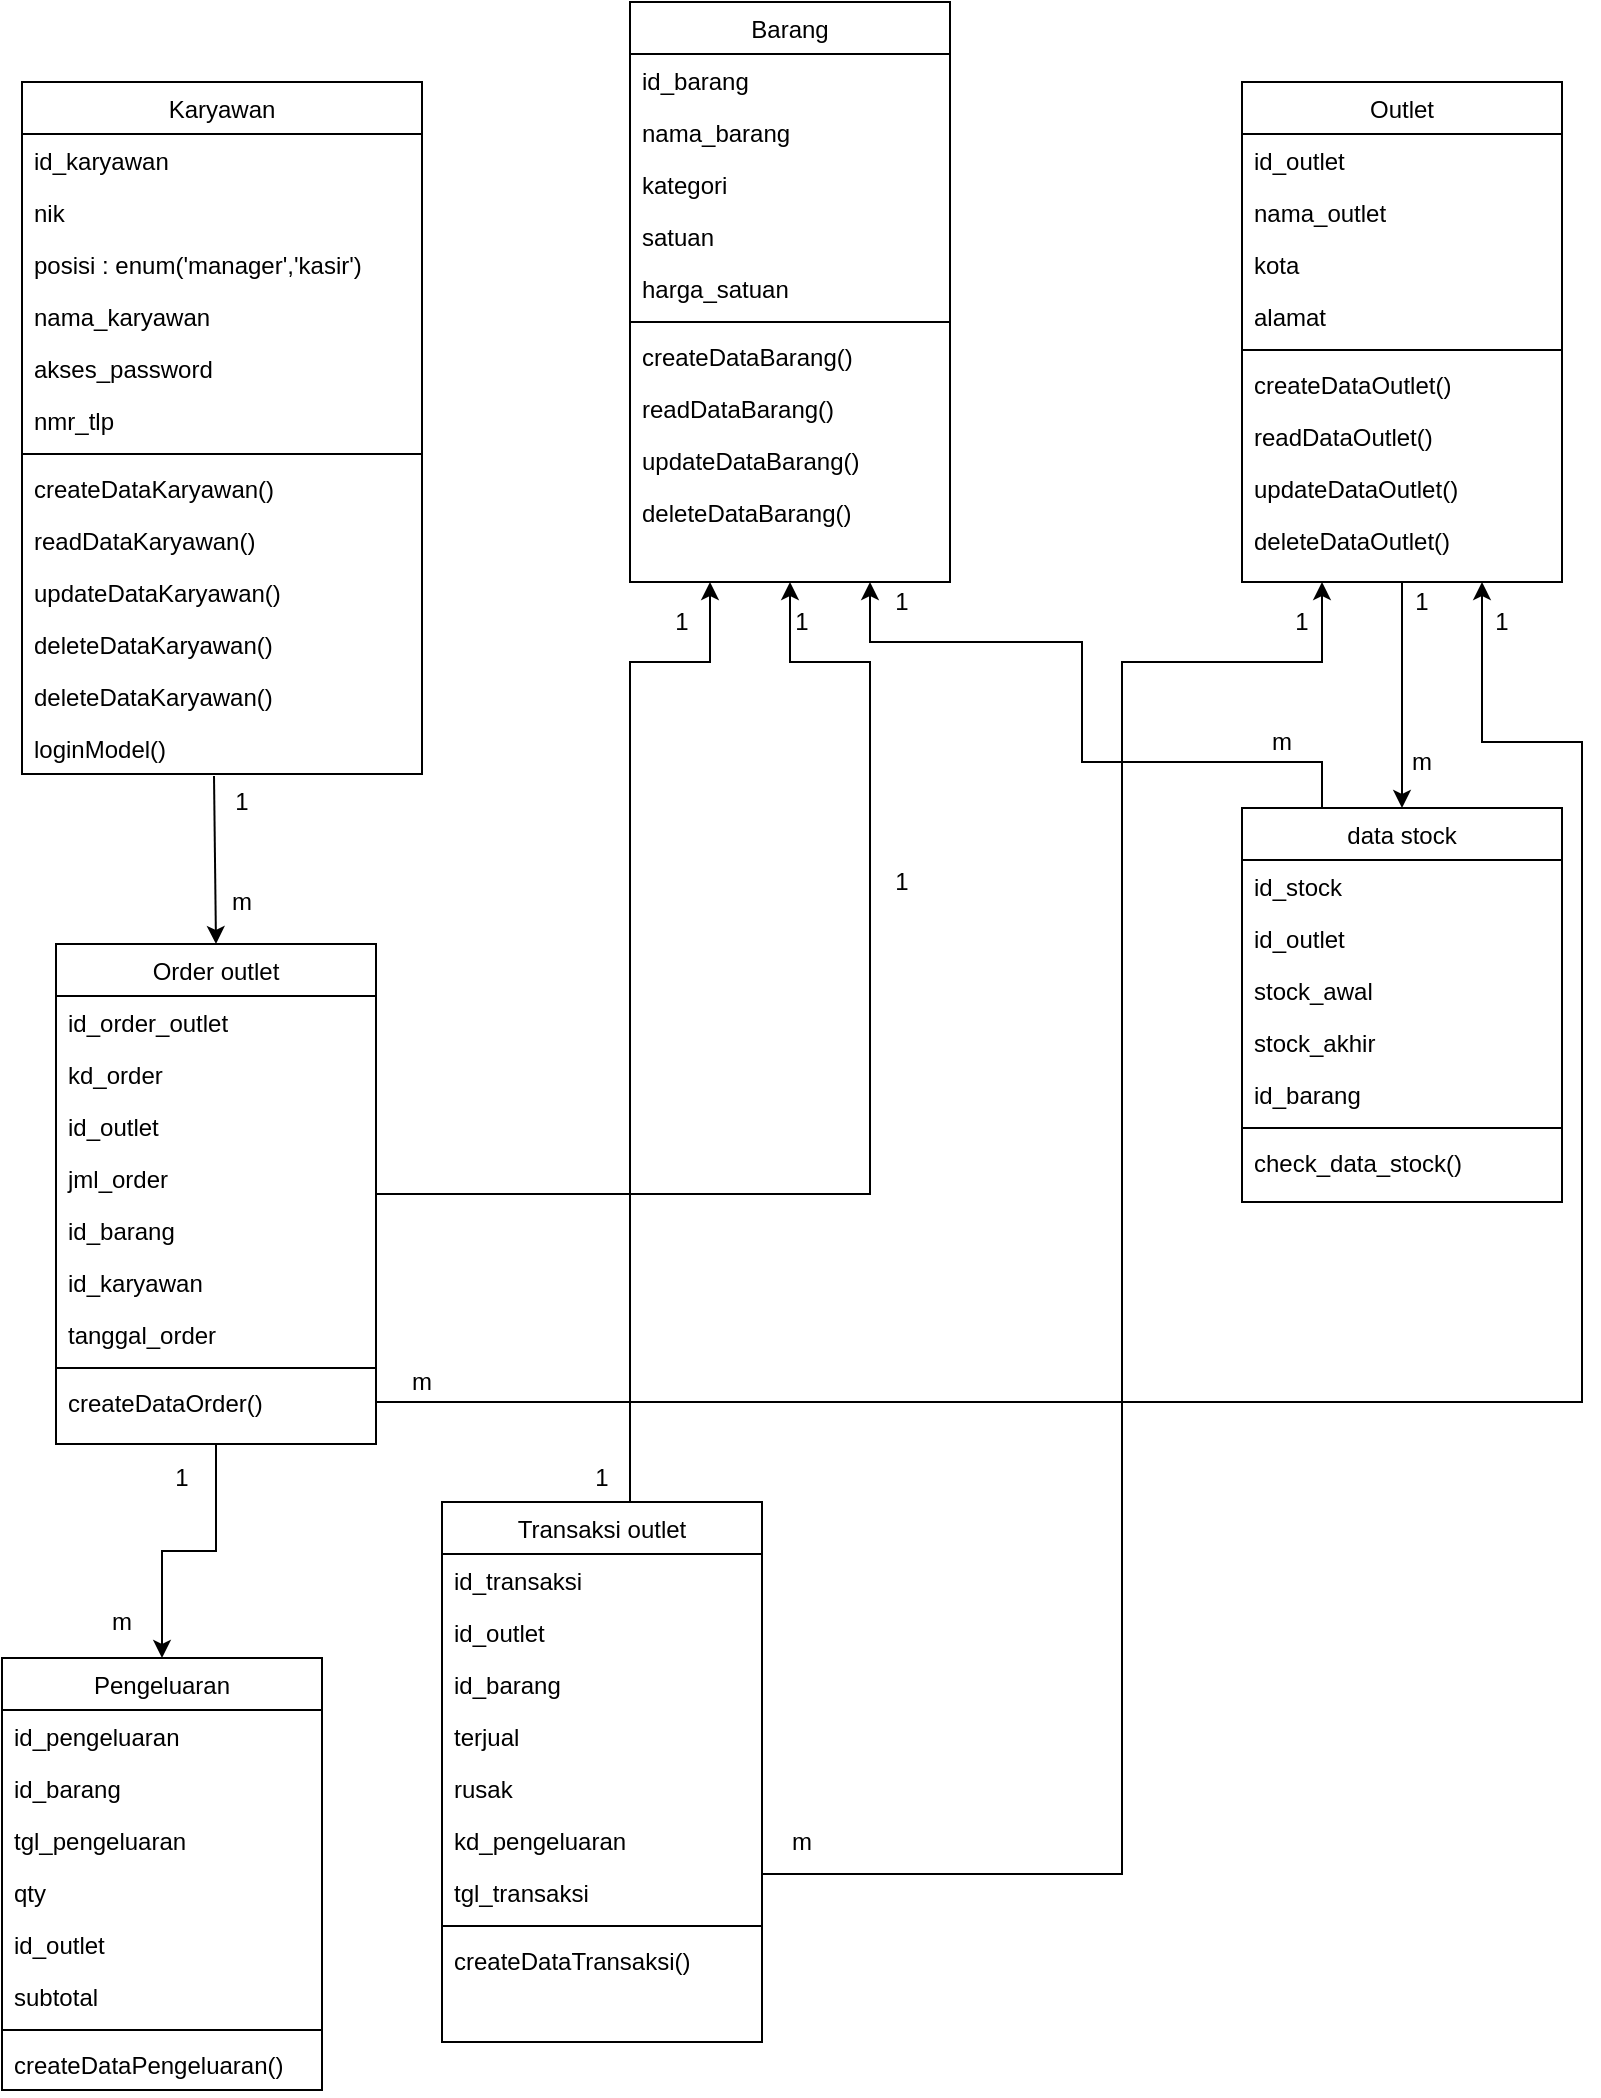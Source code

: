 <mxfile version="12.8.5" type="github">
  <diagram id="C5RBs43oDa-KdzZeNtuy" name="Page-1">
    <mxGraphModel dx="868" dy="1559" grid="1" gridSize="10" guides="1" tooltips="1" connect="1" arrows="1" fold="1" page="1" pageScale="1" pageWidth="827" pageHeight="1169" math="0" shadow="0">
      <root>
        <mxCell id="WIyWlLk6GJQsqaUBKTNV-0" />
        <mxCell id="WIyWlLk6GJQsqaUBKTNV-1" parent="WIyWlLk6GJQsqaUBKTNV-0" />
        <mxCell id="IJOjVhitaZicLHkVx654-0" style="edgeStyle=orthogonalEdgeStyle;rounded=0;orthogonalLoop=1;jettySize=auto;html=1;entryX=0.75;entryY=1;entryDx=0;entryDy=0;exitX=0.25;exitY=0;exitDx=0;exitDy=0;" parent="WIyWlLk6GJQsqaUBKTNV-1" source="zkfFHV4jXpPFQw0GAbJ--17" target="grvFEVyKUdG-fyw-7C89-32" edge="1">
          <mxGeometry relative="1" as="geometry">
            <Array as="points">
              <mxPoint x="680" y="250" />
              <mxPoint x="560" y="250" />
              <mxPoint x="560" y="190" />
              <mxPoint x="454" y="190" />
            </Array>
          </mxGeometry>
        </mxCell>
        <mxCell id="zkfFHV4jXpPFQw0GAbJ--17" value="data stock" style="swimlane;fontStyle=0;align=center;verticalAlign=top;childLayout=stackLayout;horizontal=1;startSize=26;horizontalStack=0;resizeParent=1;resizeLast=0;collapsible=1;marginBottom=0;rounded=0;shadow=0;strokeWidth=1;" parent="WIyWlLk6GJQsqaUBKTNV-1" vertex="1">
          <mxGeometry x="640" y="273" width="160" height="197" as="geometry">
            <mxRectangle x="550" y="140" width="160" height="26" as="alternateBounds" />
          </mxGeometry>
        </mxCell>
        <mxCell id="zkfFHV4jXpPFQw0GAbJ--18" value="id_stock" style="text;align=left;verticalAlign=top;spacingLeft=4;spacingRight=4;overflow=hidden;rotatable=0;points=[[0,0.5],[1,0.5]];portConstraint=eastwest;" parent="zkfFHV4jXpPFQw0GAbJ--17" vertex="1">
          <mxGeometry y="26" width="160" height="26" as="geometry" />
        </mxCell>
        <mxCell id="zkfFHV4jXpPFQw0GAbJ--19" value="id_outlet" style="text;align=left;verticalAlign=top;spacingLeft=4;spacingRight=4;overflow=hidden;rotatable=0;points=[[0,0.5],[1,0.5]];portConstraint=eastwest;rounded=0;shadow=0;html=0;" parent="zkfFHV4jXpPFQw0GAbJ--17" vertex="1">
          <mxGeometry y="52" width="160" height="26" as="geometry" />
        </mxCell>
        <mxCell id="zkfFHV4jXpPFQw0GAbJ--20" value="stock_awal" style="text;align=left;verticalAlign=top;spacingLeft=4;spacingRight=4;overflow=hidden;rotatable=0;points=[[0,0.5],[1,0.5]];portConstraint=eastwest;rounded=0;shadow=0;html=0;" parent="zkfFHV4jXpPFQw0GAbJ--17" vertex="1">
          <mxGeometry y="78" width="160" height="26" as="geometry" />
        </mxCell>
        <mxCell id="zkfFHV4jXpPFQw0GAbJ--21" value="stock_akhir" style="text;align=left;verticalAlign=top;spacingLeft=4;spacingRight=4;overflow=hidden;rotatable=0;points=[[0,0.5],[1,0.5]];portConstraint=eastwest;rounded=0;shadow=0;html=0;" parent="zkfFHV4jXpPFQw0GAbJ--17" vertex="1">
          <mxGeometry y="104" width="160" height="26" as="geometry" />
        </mxCell>
        <mxCell id="zkfFHV4jXpPFQw0GAbJ--22" value="id_barang" style="text;align=left;verticalAlign=top;spacingLeft=4;spacingRight=4;overflow=hidden;rotatable=0;points=[[0,0.5],[1,0.5]];portConstraint=eastwest;rounded=0;shadow=0;html=0;" parent="zkfFHV4jXpPFQw0GAbJ--17" vertex="1">
          <mxGeometry y="130" width="160" height="26" as="geometry" />
        </mxCell>
        <mxCell id="zkfFHV4jXpPFQw0GAbJ--23" value="" style="line;html=1;strokeWidth=1;align=left;verticalAlign=middle;spacingTop=-1;spacingLeft=3;spacingRight=3;rotatable=0;labelPosition=right;points=[];portConstraint=eastwest;" parent="zkfFHV4jXpPFQw0GAbJ--17" vertex="1">
          <mxGeometry y="156" width="160" height="8" as="geometry" />
        </mxCell>
        <mxCell id="hx7mSB9TdaIhevS4iaf8-17" value="check_data_stock()" style="text;align=left;verticalAlign=top;spacingLeft=4;spacingRight=4;overflow=hidden;rotatable=0;points=[[0,0.5],[1,0.5]];portConstraint=eastwest;" parent="zkfFHV4jXpPFQw0GAbJ--17" vertex="1">
          <mxGeometry y="164" width="160" height="26" as="geometry" />
        </mxCell>
        <mxCell id="grvFEVyKUdG-fyw-7C89-42" style="edgeStyle=orthogonalEdgeStyle;rounded=0;orthogonalLoop=1;jettySize=auto;html=1;entryX=0.5;entryY=0;entryDx=0;entryDy=0;" parent="WIyWlLk6GJQsqaUBKTNV-1" source="grvFEVyKUdG-fyw-7C89-0" target="zkfFHV4jXpPFQw0GAbJ--17" edge="1">
          <mxGeometry relative="1" as="geometry" />
        </mxCell>
        <mxCell id="grvFEVyKUdG-fyw-7C89-0" value="Outlet" style="swimlane;fontStyle=0;align=center;verticalAlign=top;childLayout=stackLayout;horizontal=1;startSize=26;horizontalStack=0;resizeParent=1;resizeLast=0;collapsible=1;marginBottom=0;rounded=0;shadow=0;strokeWidth=1;" parent="WIyWlLk6GJQsqaUBKTNV-1" vertex="1">
          <mxGeometry x="640" y="-90" width="160" height="250" as="geometry">
            <mxRectangle x="550" y="140" width="160" height="26" as="alternateBounds" />
          </mxGeometry>
        </mxCell>
        <mxCell id="grvFEVyKUdG-fyw-7C89-1" value="id_outlet" style="text;align=left;verticalAlign=top;spacingLeft=4;spacingRight=4;overflow=hidden;rotatable=0;points=[[0,0.5],[1,0.5]];portConstraint=eastwest;" parent="grvFEVyKUdG-fyw-7C89-0" vertex="1">
          <mxGeometry y="26" width="160" height="26" as="geometry" />
        </mxCell>
        <mxCell id="grvFEVyKUdG-fyw-7C89-2" value="nama_outlet" style="text;align=left;verticalAlign=top;spacingLeft=4;spacingRight=4;overflow=hidden;rotatable=0;points=[[0,0.5],[1,0.5]];portConstraint=eastwest;rounded=0;shadow=0;html=0;" parent="grvFEVyKUdG-fyw-7C89-0" vertex="1">
          <mxGeometry y="52" width="160" height="26" as="geometry" />
        </mxCell>
        <mxCell id="grvFEVyKUdG-fyw-7C89-3" value="kota" style="text;align=left;verticalAlign=top;spacingLeft=4;spacingRight=4;overflow=hidden;rotatable=0;points=[[0,0.5],[1,0.5]];portConstraint=eastwest;rounded=0;shadow=0;html=0;" parent="grvFEVyKUdG-fyw-7C89-0" vertex="1">
          <mxGeometry y="78" width="160" height="26" as="geometry" />
        </mxCell>
        <mxCell id="grvFEVyKUdG-fyw-7C89-4" value="alamat" style="text;align=left;verticalAlign=top;spacingLeft=4;spacingRight=4;overflow=hidden;rotatable=0;points=[[0,0.5],[1,0.5]];portConstraint=eastwest;rounded=0;shadow=0;html=0;" parent="grvFEVyKUdG-fyw-7C89-0" vertex="1">
          <mxGeometry y="104" width="160" height="26" as="geometry" />
        </mxCell>
        <mxCell id="grvFEVyKUdG-fyw-7C89-6" value="" style="line;html=1;strokeWidth=1;align=left;verticalAlign=middle;spacingTop=-1;spacingLeft=3;spacingRight=3;rotatable=0;labelPosition=right;points=[];portConstraint=eastwest;" parent="grvFEVyKUdG-fyw-7C89-0" vertex="1">
          <mxGeometry y="130" width="160" height="8" as="geometry" />
        </mxCell>
        <mxCell id="grvFEVyKUdG-fyw-7C89-7" value="createDataOutlet()" style="text;align=left;verticalAlign=top;spacingLeft=4;spacingRight=4;overflow=hidden;rotatable=0;points=[[0,0.5],[1,0.5]];portConstraint=eastwest;" parent="grvFEVyKUdG-fyw-7C89-0" vertex="1">
          <mxGeometry y="138" width="160" height="26" as="geometry" />
        </mxCell>
        <mxCell id="grvFEVyKUdG-fyw-7C89-30" value="readDataOutlet()" style="text;align=left;verticalAlign=top;spacingLeft=4;spacingRight=4;overflow=hidden;rotatable=0;points=[[0,0.5],[1,0.5]];portConstraint=eastwest;" parent="grvFEVyKUdG-fyw-7C89-0" vertex="1">
          <mxGeometry y="164" width="160" height="26" as="geometry" />
        </mxCell>
        <mxCell id="grvFEVyKUdG-fyw-7C89-8" value="updateDataOutlet()" style="text;align=left;verticalAlign=top;spacingLeft=4;spacingRight=4;overflow=hidden;rotatable=0;points=[[0,0.5],[1,0.5]];portConstraint=eastwest;" parent="grvFEVyKUdG-fyw-7C89-0" vertex="1">
          <mxGeometry y="190" width="160" height="26" as="geometry" />
        </mxCell>
        <mxCell id="grvFEVyKUdG-fyw-7C89-31" value="deleteDataOutlet()" style="text;align=left;verticalAlign=top;spacingLeft=4;spacingRight=4;overflow=hidden;rotatable=0;points=[[0,0.5],[1,0.5]];portConstraint=eastwest;" parent="grvFEVyKUdG-fyw-7C89-0" vertex="1">
          <mxGeometry y="216" width="160" height="26" as="geometry" />
        </mxCell>
        <mxCell id="grvFEVyKUdG-fyw-7C89-87" style="edgeStyle=orthogonalEdgeStyle;rounded=0;orthogonalLoop=1;jettySize=auto;html=1;entryX=0.5;entryY=1;entryDx=0;entryDy=0;" parent="WIyWlLk6GJQsqaUBKTNV-1" source="grvFEVyKUdG-fyw-7C89-9" target="grvFEVyKUdG-fyw-7C89-32" edge="1">
          <mxGeometry relative="1" as="geometry">
            <Array as="points">
              <mxPoint x="454" y="200" />
              <mxPoint x="414" y="200" />
            </Array>
          </mxGeometry>
        </mxCell>
        <mxCell id="hx7mSB9TdaIhevS4iaf8-12" style="edgeStyle=orthogonalEdgeStyle;rounded=0;orthogonalLoop=1;jettySize=auto;html=1;entryX=0.75;entryY=1;entryDx=0;entryDy=0;" parent="WIyWlLk6GJQsqaUBKTNV-1" source="grvFEVyKUdG-fyw-7C89-9" target="grvFEVyKUdG-fyw-7C89-0" edge="1">
          <mxGeometry relative="1" as="geometry">
            <Array as="points">
              <mxPoint x="810" y="570" />
              <mxPoint x="810" y="240" />
              <mxPoint x="760" y="240" />
            </Array>
          </mxGeometry>
        </mxCell>
        <mxCell id="grvFEVyKUdG-fyw-7C89-32" value="Barang" style="swimlane;fontStyle=0;align=center;verticalAlign=top;childLayout=stackLayout;horizontal=1;startSize=26;horizontalStack=0;resizeParent=1;resizeLast=0;collapsible=1;marginBottom=0;rounded=0;shadow=0;strokeWidth=1;" parent="WIyWlLk6GJQsqaUBKTNV-1" vertex="1">
          <mxGeometry x="334" y="-130" width="160" height="290" as="geometry">
            <mxRectangle x="550" y="140" width="160" height="26" as="alternateBounds" />
          </mxGeometry>
        </mxCell>
        <mxCell id="grvFEVyKUdG-fyw-7C89-33" value="id_barang" style="text;align=left;verticalAlign=top;spacingLeft=4;spacingRight=4;overflow=hidden;rotatable=0;points=[[0,0.5],[1,0.5]];portConstraint=eastwest;" parent="grvFEVyKUdG-fyw-7C89-32" vertex="1">
          <mxGeometry y="26" width="160" height="26" as="geometry" />
        </mxCell>
        <mxCell id="grvFEVyKUdG-fyw-7C89-34" value="nama_barang" style="text;align=left;verticalAlign=top;spacingLeft=4;spacingRight=4;overflow=hidden;rotatable=0;points=[[0,0.5],[1,0.5]];portConstraint=eastwest;rounded=0;shadow=0;html=0;" parent="grvFEVyKUdG-fyw-7C89-32" vertex="1">
          <mxGeometry y="52" width="160" height="26" as="geometry" />
        </mxCell>
        <mxCell id="grvFEVyKUdG-fyw-7C89-35" value="kategori" style="text;align=left;verticalAlign=top;spacingLeft=4;spacingRight=4;overflow=hidden;rotatable=0;points=[[0,0.5],[1,0.5]];portConstraint=eastwest;rounded=0;shadow=0;html=0;" parent="grvFEVyKUdG-fyw-7C89-32" vertex="1">
          <mxGeometry y="78" width="160" height="26" as="geometry" />
        </mxCell>
        <mxCell id="YpwsWy3LKXdXCEurPdYx-0" value="satuan" style="text;align=left;verticalAlign=top;spacingLeft=4;spacingRight=4;overflow=hidden;rotatable=0;points=[[0,0.5],[1,0.5]];portConstraint=eastwest;rounded=0;shadow=0;html=0;" vertex="1" parent="grvFEVyKUdG-fyw-7C89-32">
          <mxGeometry y="104" width="160" height="26" as="geometry" />
        </mxCell>
        <mxCell id="grvFEVyKUdG-fyw-7C89-36" value="harga_satuan" style="text;align=left;verticalAlign=top;spacingLeft=4;spacingRight=4;overflow=hidden;rotatable=0;points=[[0,0.5],[1,0.5]];portConstraint=eastwest;rounded=0;shadow=0;html=0;" parent="grvFEVyKUdG-fyw-7C89-32" vertex="1">
          <mxGeometry y="130" width="160" height="26" as="geometry" />
        </mxCell>
        <mxCell id="grvFEVyKUdG-fyw-7C89-37" value="" style="line;html=1;strokeWidth=1;align=left;verticalAlign=middle;spacingTop=-1;spacingLeft=3;spacingRight=3;rotatable=0;labelPosition=right;points=[];portConstraint=eastwest;" parent="grvFEVyKUdG-fyw-7C89-32" vertex="1">
          <mxGeometry y="156" width="160" height="8" as="geometry" />
        </mxCell>
        <mxCell id="grvFEVyKUdG-fyw-7C89-38" value="createDataBarang()" style="text;align=left;verticalAlign=top;spacingLeft=4;spacingRight=4;overflow=hidden;rotatable=0;points=[[0,0.5],[1,0.5]];portConstraint=eastwest;" parent="grvFEVyKUdG-fyw-7C89-32" vertex="1">
          <mxGeometry y="164" width="160" height="26" as="geometry" />
        </mxCell>
        <mxCell id="grvFEVyKUdG-fyw-7C89-39" value="readDataBarang()" style="text;align=left;verticalAlign=top;spacingLeft=4;spacingRight=4;overflow=hidden;rotatable=0;points=[[0,0.5],[1,0.5]];portConstraint=eastwest;" parent="grvFEVyKUdG-fyw-7C89-32" vertex="1">
          <mxGeometry y="190" width="160" height="26" as="geometry" />
        </mxCell>
        <mxCell id="grvFEVyKUdG-fyw-7C89-40" value="updateDataBarang()" style="text;align=left;verticalAlign=top;spacingLeft=4;spacingRight=4;overflow=hidden;rotatable=0;points=[[0,0.5],[1,0.5]];portConstraint=eastwest;" parent="grvFEVyKUdG-fyw-7C89-32" vertex="1">
          <mxGeometry y="216" width="160" height="26" as="geometry" />
        </mxCell>
        <mxCell id="grvFEVyKUdG-fyw-7C89-41" value="deleteDataBarang()" style="text;align=left;verticalAlign=top;spacingLeft=4;spacingRight=4;overflow=hidden;rotatable=0;points=[[0,0.5],[1,0.5]];portConstraint=eastwest;" parent="grvFEVyKUdG-fyw-7C89-32" vertex="1">
          <mxGeometry y="242" width="160" height="26" as="geometry" />
        </mxCell>
        <mxCell id="grvFEVyKUdG-fyw-7C89-72" style="edgeStyle=orthogonalEdgeStyle;rounded=0;orthogonalLoop=1;jettySize=auto;html=1;entryX=0.25;entryY=1;entryDx=0;entryDy=0;" parent="WIyWlLk6GJQsqaUBKTNV-1" source="grvFEVyKUdG-fyw-7C89-43" target="grvFEVyKUdG-fyw-7C89-32" edge="1">
          <mxGeometry relative="1" as="geometry">
            <Array as="points">
              <mxPoint x="334" y="200" />
              <mxPoint x="374" y="200" />
            </Array>
          </mxGeometry>
        </mxCell>
        <mxCell id="grvFEVyKUdG-fyw-7C89-73" style="edgeStyle=orthogonalEdgeStyle;rounded=0;orthogonalLoop=1;jettySize=auto;html=1;entryX=0.25;entryY=1;entryDx=0;entryDy=0;" parent="WIyWlLk6GJQsqaUBKTNV-1" source="grvFEVyKUdG-fyw-7C89-43" target="grvFEVyKUdG-fyw-7C89-0" edge="1">
          <mxGeometry relative="1" as="geometry">
            <Array as="points">
              <mxPoint x="580" y="806" />
              <mxPoint x="580" y="200" />
              <mxPoint x="680" y="200" />
            </Array>
          </mxGeometry>
        </mxCell>
        <mxCell id="grvFEVyKUdG-fyw-7C89-43" value="Transaksi outlet" style="swimlane;fontStyle=0;align=center;verticalAlign=top;childLayout=stackLayout;horizontal=1;startSize=26;horizontalStack=0;resizeParent=1;resizeLast=0;collapsible=1;marginBottom=0;rounded=0;shadow=0;strokeWidth=1;" parent="WIyWlLk6GJQsqaUBKTNV-1" vertex="1">
          <mxGeometry x="240" y="620" width="160" height="270" as="geometry">
            <mxRectangle x="550" y="140" width="160" height="26" as="alternateBounds" />
          </mxGeometry>
        </mxCell>
        <mxCell id="grvFEVyKUdG-fyw-7C89-44" value="id_transaksi" style="text;align=left;verticalAlign=top;spacingLeft=4;spacingRight=4;overflow=hidden;rotatable=0;points=[[0,0.5],[1,0.5]];portConstraint=eastwest;" parent="grvFEVyKUdG-fyw-7C89-43" vertex="1">
          <mxGeometry y="26" width="160" height="26" as="geometry" />
        </mxCell>
        <mxCell id="grvFEVyKUdG-fyw-7C89-45" value="id_outlet" style="text;align=left;verticalAlign=top;spacingLeft=4;spacingRight=4;overflow=hidden;rotatable=0;points=[[0,0.5],[1,0.5]];portConstraint=eastwest;rounded=0;shadow=0;html=0;" parent="grvFEVyKUdG-fyw-7C89-43" vertex="1">
          <mxGeometry y="52" width="160" height="26" as="geometry" />
        </mxCell>
        <mxCell id="grvFEVyKUdG-fyw-7C89-53" value="id_barang" style="text;align=left;verticalAlign=top;spacingLeft=4;spacingRight=4;overflow=hidden;rotatable=0;points=[[0,0.5],[1,0.5]];portConstraint=eastwest;rounded=0;shadow=0;html=0;" parent="grvFEVyKUdG-fyw-7C89-43" vertex="1">
          <mxGeometry y="78" width="160" height="26" as="geometry" />
        </mxCell>
        <mxCell id="grvFEVyKUdG-fyw-7C89-54" value="terjual" style="text;align=left;verticalAlign=top;spacingLeft=4;spacingRight=4;overflow=hidden;rotatable=0;points=[[0,0.5],[1,0.5]];portConstraint=eastwest;rounded=0;shadow=0;html=0;" parent="grvFEVyKUdG-fyw-7C89-43" vertex="1">
          <mxGeometry y="104" width="160" height="26" as="geometry" />
        </mxCell>
        <mxCell id="grvFEVyKUdG-fyw-7C89-46" value="rusak" style="text;align=left;verticalAlign=top;spacingLeft=4;spacingRight=4;overflow=hidden;rotatable=0;points=[[0,0.5],[1,0.5]];portConstraint=eastwest;rounded=0;shadow=0;html=0;" parent="grvFEVyKUdG-fyw-7C89-43" vertex="1">
          <mxGeometry y="130" width="160" height="26" as="geometry" />
        </mxCell>
        <mxCell id="grvFEVyKUdG-fyw-7C89-57" value="kd_pengeluaran" style="text;align=left;verticalAlign=top;spacingLeft=4;spacingRight=4;overflow=hidden;rotatable=0;points=[[0,0.5],[1,0.5]];portConstraint=eastwest;rounded=0;shadow=0;html=0;" parent="grvFEVyKUdG-fyw-7C89-43" vertex="1">
          <mxGeometry y="156" width="160" height="26" as="geometry" />
        </mxCell>
        <mxCell id="grvFEVyKUdG-fyw-7C89-55" value="tgl_transaksi" style="text;align=left;verticalAlign=top;spacingLeft=4;spacingRight=4;overflow=hidden;rotatable=0;points=[[0,0.5],[1,0.5]];portConstraint=eastwest;rounded=0;shadow=0;html=0;" parent="grvFEVyKUdG-fyw-7C89-43" vertex="1">
          <mxGeometry y="182" width="160" height="26" as="geometry" />
        </mxCell>
        <mxCell id="grvFEVyKUdG-fyw-7C89-48" value="" style="line;html=1;strokeWidth=1;align=left;verticalAlign=middle;spacingTop=-1;spacingLeft=3;spacingRight=3;rotatable=0;labelPosition=right;points=[];portConstraint=eastwest;" parent="grvFEVyKUdG-fyw-7C89-43" vertex="1">
          <mxGeometry y="208" width="160" height="8" as="geometry" />
        </mxCell>
        <mxCell id="grvFEVyKUdG-fyw-7C89-49" value="createDataTransaksi()" style="text;align=left;verticalAlign=top;spacingLeft=4;spacingRight=4;overflow=hidden;rotatable=0;points=[[0,0.5],[1,0.5]];portConstraint=eastwest;" parent="grvFEVyKUdG-fyw-7C89-43" vertex="1">
          <mxGeometry y="216" width="160" height="26" as="geometry" />
        </mxCell>
        <mxCell id="grvFEVyKUdG-fyw-7C89-86" style="rounded=0;orthogonalLoop=1;jettySize=auto;html=1;exitX=0.49;exitY=1.038;exitDx=0;exitDy=0;exitPerimeter=0;entryX=0.5;entryY=0;entryDx=0;entryDy=0;" parent="WIyWlLk6GJQsqaUBKTNV-1" edge="1">
          <mxGeometry relative="1" as="geometry">
            <mxPoint x="127" y="341" as="targetPoint" />
            <mxPoint x="126" y="256.988" as="sourcePoint" />
          </mxGeometry>
        </mxCell>
        <mxCell id="grvFEVyKUdG-fyw-7C89-58" value="Karyawan" style="swimlane;fontStyle=0;align=center;verticalAlign=top;childLayout=stackLayout;horizontal=1;startSize=26;horizontalStack=0;resizeParent=1;resizeLast=0;collapsible=1;marginBottom=0;rounded=0;shadow=0;strokeWidth=1;" parent="WIyWlLk6GJQsqaUBKTNV-1" vertex="1">
          <mxGeometry x="30" y="-90" width="200" height="346" as="geometry">
            <mxRectangle x="550" y="140" width="160" height="26" as="alternateBounds" />
          </mxGeometry>
        </mxCell>
        <mxCell id="grvFEVyKUdG-fyw-7C89-59" value="id_karyawan" style="text;align=left;verticalAlign=top;spacingLeft=4;spacingRight=4;overflow=hidden;rotatable=0;points=[[0,0.5],[1,0.5]];portConstraint=eastwest;" parent="grvFEVyKUdG-fyw-7C89-58" vertex="1">
          <mxGeometry y="26" width="200" height="26" as="geometry" />
        </mxCell>
        <mxCell id="grvFEVyKUdG-fyw-7C89-60" value="nik" style="text;align=left;verticalAlign=top;spacingLeft=4;spacingRight=4;overflow=hidden;rotatable=0;points=[[0,0.5],[1,0.5]];portConstraint=eastwest;rounded=0;shadow=0;html=0;" parent="grvFEVyKUdG-fyw-7C89-58" vertex="1">
          <mxGeometry y="52" width="200" height="26" as="geometry" />
        </mxCell>
        <mxCell id="grvFEVyKUdG-fyw-7C89-61" value="posisi : enum(&#39;manager&#39;,&#39;kasir&#39;)" style="text;align=left;verticalAlign=top;spacingLeft=4;spacingRight=4;overflow=hidden;rotatable=0;points=[[0,0.5],[1,0.5]];portConstraint=eastwest;rounded=0;shadow=0;html=0;" parent="grvFEVyKUdG-fyw-7C89-58" vertex="1">
          <mxGeometry y="78" width="200" height="26" as="geometry" />
        </mxCell>
        <mxCell id="grvFEVyKUdG-fyw-7C89-69" value="nama_karyawan" style="text;align=left;verticalAlign=top;spacingLeft=4;spacingRight=4;overflow=hidden;rotatable=0;points=[[0,0.5],[1,0.5]];portConstraint=eastwest;rounded=0;shadow=0;html=0;" parent="grvFEVyKUdG-fyw-7C89-58" vertex="1">
          <mxGeometry y="104" width="200" height="26" as="geometry" />
        </mxCell>
        <mxCell id="grvFEVyKUdG-fyw-7C89-68" value="akses_password" style="text;align=left;verticalAlign=top;spacingLeft=4;spacingRight=4;overflow=hidden;rotatable=0;points=[[0,0.5],[1,0.5]];portConstraint=eastwest;rounded=0;shadow=0;html=0;" parent="grvFEVyKUdG-fyw-7C89-58" vertex="1">
          <mxGeometry y="130" width="200" height="26" as="geometry" />
        </mxCell>
        <mxCell id="grvFEVyKUdG-fyw-7C89-62" value="nmr_tlp" style="text;align=left;verticalAlign=top;spacingLeft=4;spacingRight=4;overflow=hidden;rotatable=0;points=[[0,0.5],[1,0.5]];portConstraint=eastwest;rounded=0;shadow=0;html=0;" parent="grvFEVyKUdG-fyw-7C89-58" vertex="1">
          <mxGeometry y="156" width="200" height="26" as="geometry" />
        </mxCell>
        <mxCell id="grvFEVyKUdG-fyw-7C89-63" value="" style="line;html=1;strokeWidth=1;align=left;verticalAlign=middle;spacingTop=-1;spacingLeft=3;spacingRight=3;rotatable=0;labelPosition=right;points=[];portConstraint=eastwest;" parent="grvFEVyKUdG-fyw-7C89-58" vertex="1">
          <mxGeometry y="182" width="200" height="8" as="geometry" />
        </mxCell>
        <mxCell id="grvFEVyKUdG-fyw-7C89-64" value="createDataKaryawan()" style="text;align=left;verticalAlign=top;spacingLeft=4;spacingRight=4;overflow=hidden;rotatable=0;points=[[0,0.5],[1,0.5]];portConstraint=eastwest;" parent="grvFEVyKUdG-fyw-7C89-58" vertex="1">
          <mxGeometry y="190" width="200" height="26" as="geometry" />
        </mxCell>
        <mxCell id="grvFEVyKUdG-fyw-7C89-65" value="readDataKaryawan()" style="text;align=left;verticalAlign=top;spacingLeft=4;spacingRight=4;overflow=hidden;rotatable=0;points=[[0,0.5],[1,0.5]];portConstraint=eastwest;" parent="grvFEVyKUdG-fyw-7C89-58" vertex="1">
          <mxGeometry y="216" width="200" height="26" as="geometry" />
        </mxCell>
        <mxCell id="grvFEVyKUdG-fyw-7C89-66" value="updateDataKaryawan()" style="text;align=left;verticalAlign=top;spacingLeft=4;spacingRight=4;overflow=hidden;rotatable=0;points=[[0,0.5],[1,0.5]];portConstraint=eastwest;" parent="grvFEVyKUdG-fyw-7C89-58" vertex="1">
          <mxGeometry y="242" width="200" height="26" as="geometry" />
        </mxCell>
        <mxCell id="grvFEVyKUdG-fyw-7C89-70" value="deleteDataKaryawan()" style="text;align=left;verticalAlign=top;spacingLeft=4;spacingRight=4;overflow=hidden;rotatable=0;points=[[0,0.5],[1,0.5]];portConstraint=eastwest;" parent="grvFEVyKUdG-fyw-7C89-58" vertex="1">
          <mxGeometry y="268" width="200" height="26" as="geometry" />
        </mxCell>
        <mxCell id="grvFEVyKUdG-fyw-7C89-71" value="deleteDataKaryawan()" style="text;align=left;verticalAlign=top;spacingLeft=4;spacingRight=4;overflow=hidden;rotatable=0;points=[[0,0.5],[1,0.5]];portConstraint=eastwest;" parent="grvFEVyKUdG-fyw-7C89-58" vertex="1">
          <mxGeometry y="294" width="200" height="26" as="geometry" />
        </mxCell>
        <mxCell id="grvFEVyKUdG-fyw-7C89-67" value="loginModel()" style="text;align=left;verticalAlign=top;spacingLeft=4;spacingRight=4;overflow=hidden;rotatable=0;points=[[0,0.5],[1,0.5]];portConstraint=eastwest;" parent="grvFEVyKUdG-fyw-7C89-58" vertex="1">
          <mxGeometry y="320" width="200" height="26" as="geometry" />
        </mxCell>
        <mxCell id="grvFEVyKUdG-fyw-7C89-85" style="edgeStyle=orthogonalEdgeStyle;rounded=0;orthogonalLoop=1;jettySize=auto;html=1;entryX=0.5;entryY=0;entryDx=0;entryDy=0;exitX=0.5;exitY=1;exitDx=0;exitDy=0;" parent="WIyWlLk6GJQsqaUBKTNV-1" source="grvFEVyKUdG-fyw-7C89-9" target="grvFEVyKUdG-fyw-7C89-74" edge="1">
          <mxGeometry relative="1" as="geometry">
            <mxPoint x="130" y="625" as="sourcePoint" />
          </mxGeometry>
        </mxCell>
        <mxCell id="grvFEVyKUdG-fyw-7C89-74" value="Pengeluaran" style="swimlane;fontStyle=0;align=center;verticalAlign=top;childLayout=stackLayout;horizontal=1;startSize=26;horizontalStack=0;resizeParent=1;resizeLast=0;collapsible=1;marginBottom=0;rounded=0;shadow=0;strokeWidth=1;" parent="WIyWlLk6GJQsqaUBKTNV-1" vertex="1">
          <mxGeometry x="20" y="698" width="160" height="216" as="geometry">
            <mxRectangle x="130" y="380" width="160" height="26" as="alternateBounds" />
          </mxGeometry>
        </mxCell>
        <mxCell id="grvFEVyKUdG-fyw-7C89-75" value="id_pengeluaran" style="text;align=left;verticalAlign=top;spacingLeft=4;spacingRight=4;overflow=hidden;rotatable=0;points=[[0,0.5],[1,0.5]];portConstraint=eastwest;" parent="grvFEVyKUdG-fyw-7C89-74" vertex="1">
          <mxGeometry y="26" width="160" height="26" as="geometry" />
        </mxCell>
        <mxCell id="grvFEVyKUdG-fyw-7C89-76" value="id_barang" style="text;align=left;verticalAlign=top;spacingLeft=4;spacingRight=4;overflow=hidden;rotatable=0;points=[[0,0.5],[1,0.5]];portConstraint=eastwest;" parent="grvFEVyKUdG-fyw-7C89-74" vertex="1">
          <mxGeometry y="52" width="160" height="26" as="geometry" />
        </mxCell>
        <mxCell id="grvFEVyKUdG-fyw-7C89-77" value="tgl_pengeluaran" style="text;align=left;verticalAlign=top;spacingLeft=4;spacingRight=4;overflow=hidden;rotatable=0;points=[[0,0.5],[1,0.5]];portConstraint=eastwest;" parent="grvFEVyKUdG-fyw-7C89-74" vertex="1">
          <mxGeometry y="78" width="160" height="26" as="geometry" />
        </mxCell>
        <mxCell id="grvFEVyKUdG-fyw-7C89-78" value="qty" style="text;align=left;verticalAlign=top;spacingLeft=4;spacingRight=4;overflow=hidden;rotatable=0;points=[[0,0.5],[1,0.5]];portConstraint=eastwest;" parent="grvFEVyKUdG-fyw-7C89-74" vertex="1">
          <mxGeometry y="104" width="160" height="26" as="geometry" />
        </mxCell>
        <mxCell id="YpwsWy3LKXdXCEurPdYx-1" value="id_outlet" style="text;align=left;verticalAlign=top;spacingLeft=4;spacingRight=4;overflow=hidden;rotatable=0;points=[[0,0.5],[1,0.5]];portConstraint=eastwest;" vertex="1" parent="grvFEVyKUdG-fyw-7C89-74">
          <mxGeometry y="130" width="160" height="26" as="geometry" />
        </mxCell>
        <mxCell id="grvFEVyKUdG-fyw-7C89-79" value="subtotal" style="text;align=left;verticalAlign=top;spacingLeft=4;spacingRight=4;overflow=hidden;rotatable=0;points=[[0,0.5],[1,0.5]];portConstraint=eastwest;" parent="grvFEVyKUdG-fyw-7C89-74" vertex="1">
          <mxGeometry y="156" width="160" height="26" as="geometry" />
        </mxCell>
        <mxCell id="grvFEVyKUdG-fyw-7C89-82" value="" style="line;html=1;strokeWidth=1;align=left;verticalAlign=middle;spacingTop=-1;spacingLeft=3;spacingRight=3;rotatable=0;labelPosition=right;points=[];portConstraint=eastwest;" parent="grvFEVyKUdG-fyw-7C89-74" vertex="1">
          <mxGeometry y="182" width="160" height="8" as="geometry" />
        </mxCell>
        <mxCell id="grvFEVyKUdG-fyw-7C89-83" value="createDataPengeluaran()" style="text;align=left;verticalAlign=top;spacingLeft=4;spacingRight=4;overflow=hidden;rotatable=0;points=[[0,0.5],[1,0.5]];portConstraint=eastwest;fontStyle=0" parent="grvFEVyKUdG-fyw-7C89-74" vertex="1">
          <mxGeometry y="190" width="160" height="26" as="geometry" />
        </mxCell>
        <mxCell id="hx7mSB9TdaIhevS4iaf8-0" value="1" style="text;html=1;strokeColor=none;fillColor=none;align=center;verticalAlign=middle;whiteSpace=wrap;rounded=0;" parent="WIyWlLk6GJQsqaUBKTNV-1" vertex="1">
          <mxGeometry x="90" y="598" width="40" height="20" as="geometry" />
        </mxCell>
        <mxCell id="hx7mSB9TdaIhevS4iaf8-1" value="m" style="text;html=1;strokeColor=none;fillColor=none;align=center;verticalAlign=middle;whiteSpace=wrap;rounded=0;" parent="WIyWlLk6GJQsqaUBKTNV-1" vertex="1">
          <mxGeometry x="60" y="670" width="40" height="20" as="geometry" />
        </mxCell>
        <mxCell id="hx7mSB9TdaIhevS4iaf8-2" value="1" style="text;html=1;strokeColor=none;fillColor=none;align=center;verticalAlign=middle;whiteSpace=wrap;rounded=0;" parent="WIyWlLk6GJQsqaUBKTNV-1" vertex="1">
          <mxGeometry x="300" y="598" width="40" height="20" as="geometry" />
        </mxCell>
        <mxCell id="hx7mSB9TdaIhevS4iaf8-3" value="1" style="text;html=1;strokeColor=none;fillColor=none;align=center;verticalAlign=middle;whiteSpace=wrap;rounded=0;" parent="WIyWlLk6GJQsqaUBKTNV-1" vertex="1">
          <mxGeometry x="340" y="170" width="40" height="20" as="geometry" />
        </mxCell>
        <mxCell id="hx7mSB9TdaIhevS4iaf8-4" value="1" style="text;html=1;strokeColor=none;fillColor=none;align=center;verticalAlign=middle;whiteSpace=wrap;rounded=0;" parent="WIyWlLk6GJQsqaUBKTNV-1" vertex="1">
          <mxGeometry x="120" y="260" width="40" height="20" as="geometry" />
        </mxCell>
        <mxCell id="hx7mSB9TdaIhevS4iaf8-5" value="m" style="text;html=1;strokeColor=none;fillColor=none;align=center;verticalAlign=middle;whiteSpace=wrap;rounded=0;" parent="WIyWlLk6GJQsqaUBKTNV-1" vertex="1">
          <mxGeometry x="120" y="310" width="40" height="20" as="geometry" />
        </mxCell>
        <mxCell id="hx7mSB9TdaIhevS4iaf8-6" value="1" style="text;html=1;strokeColor=none;fillColor=none;align=center;verticalAlign=middle;whiteSpace=wrap;rounded=0;" parent="WIyWlLk6GJQsqaUBKTNV-1" vertex="1">
          <mxGeometry x="450" y="300" width="40" height="20" as="geometry" />
        </mxCell>
        <mxCell id="hx7mSB9TdaIhevS4iaf8-7" value="1" style="text;html=1;strokeColor=none;fillColor=none;align=center;verticalAlign=middle;whiteSpace=wrap;rounded=0;" parent="WIyWlLk6GJQsqaUBKTNV-1" vertex="1">
          <mxGeometry x="400" y="170" width="40" height="20" as="geometry" />
        </mxCell>
        <mxCell id="hx7mSB9TdaIhevS4iaf8-8" value="1" style="text;html=1;strokeColor=none;fillColor=none;align=center;verticalAlign=middle;whiteSpace=wrap;rounded=0;" parent="WIyWlLk6GJQsqaUBKTNV-1" vertex="1">
          <mxGeometry x="450" y="160" width="40" height="20" as="geometry" />
        </mxCell>
        <mxCell id="hx7mSB9TdaIhevS4iaf8-9" value="m" style="text;html=1;strokeColor=none;fillColor=none;align=center;verticalAlign=middle;whiteSpace=wrap;rounded=0;" parent="WIyWlLk6GJQsqaUBKTNV-1" vertex="1">
          <mxGeometry x="640" y="230" width="40" height="20" as="geometry" />
        </mxCell>
        <mxCell id="hx7mSB9TdaIhevS4iaf8-10" value="1" style="text;html=1;strokeColor=none;fillColor=none;align=center;verticalAlign=middle;whiteSpace=wrap;rounded=0;" parent="WIyWlLk6GJQsqaUBKTNV-1" vertex="1">
          <mxGeometry x="650" y="170" width="40" height="20" as="geometry" />
        </mxCell>
        <mxCell id="hx7mSB9TdaIhevS4iaf8-11" value="m" style="text;html=1;strokeColor=none;fillColor=none;align=center;verticalAlign=middle;whiteSpace=wrap;rounded=0;" parent="WIyWlLk6GJQsqaUBKTNV-1" vertex="1">
          <mxGeometry x="400" y="780" width="40" height="20" as="geometry" />
        </mxCell>
        <mxCell id="hx7mSB9TdaIhevS4iaf8-13" value="1" style="text;html=1;strokeColor=none;fillColor=none;align=center;verticalAlign=middle;whiteSpace=wrap;rounded=0;" parent="WIyWlLk6GJQsqaUBKTNV-1" vertex="1">
          <mxGeometry x="750" y="170" width="40" height="20" as="geometry" />
        </mxCell>
        <mxCell id="hx7mSB9TdaIhevS4iaf8-14" value="m" style="text;html=1;strokeColor=none;fillColor=none;align=center;verticalAlign=middle;whiteSpace=wrap;rounded=0;" parent="WIyWlLk6GJQsqaUBKTNV-1" vertex="1">
          <mxGeometry x="210" y="550" width="40" height="20" as="geometry" />
        </mxCell>
        <mxCell id="hx7mSB9TdaIhevS4iaf8-15" value="m" style="text;html=1;strokeColor=none;fillColor=none;align=center;verticalAlign=middle;whiteSpace=wrap;rounded=0;" parent="WIyWlLk6GJQsqaUBKTNV-1" vertex="1">
          <mxGeometry x="710" y="240" width="40" height="20" as="geometry" />
        </mxCell>
        <mxCell id="hx7mSB9TdaIhevS4iaf8-16" value="1" style="text;html=1;strokeColor=none;fillColor=none;align=center;verticalAlign=middle;whiteSpace=wrap;rounded=0;" parent="WIyWlLk6GJQsqaUBKTNV-1" vertex="1">
          <mxGeometry x="710" y="160" width="40" height="20" as="geometry" />
        </mxCell>
        <mxCell id="grvFEVyKUdG-fyw-7C89-9" value="Order outlet" style="swimlane;fontStyle=0;align=center;verticalAlign=top;childLayout=stackLayout;horizontal=1;startSize=26;horizontalStack=0;resizeParent=1;resizeLast=0;collapsible=1;marginBottom=0;rounded=0;shadow=0;strokeWidth=1;" parent="WIyWlLk6GJQsqaUBKTNV-1" vertex="1">
          <mxGeometry x="47" y="341" width="160" height="250" as="geometry">
            <mxRectangle x="130" y="380" width="160" height="26" as="alternateBounds" />
          </mxGeometry>
        </mxCell>
        <mxCell id="grvFEVyKUdG-fyw-7C89-10" value="id_order_outlet" style="text;align=left;verticalAlign=top;spacingLeft=4;spacingRight=4;overflow=hidden;rotatable=0;points=[[0,0.5],[1,0.5]];portConstraint=eastwest;" parent="grvFEVyKUdG-fyw-7C89-9" vertex="1">
          <mxGeometry y="26" width="160" height="26" as="geometry" />
        </mxCell>
        <mxCell id="grvFEVyKUdG-fyw-7C89-28" value="kd_order" style="text;align=left;verticalAlign=top;spacingLeft=4;spacingRight=4;overflow=hidden;rotatable=0;points=[[0,0.5],[1,0.5]];portConstraint=eastwest;" parent="grvFEVyKUdG-fyw-7C89-9" vertex="1">
          <mxGeometry y="52" width="160" height="26" as="geometry" />
        </mxCell>
        <mxCell id="grvFEVyKUdG-fyw-7C89-24" value="id_outlet" style="text;align=left;verticalAlign=top;spacingLeft=4;spacingRight=4;overflow=hidden;rotatable=0;points=[[0,0.5],[1,0.5]];portConstraint=eastwest;" parent="grvFEVyKUdG-fyw-7C89-9" vertex="1">
          <mxGeometry y="78" width="160" height="26" as="geometry" />
        </mxCell>
        <mxCell id="grvFEVyKUdG-fyw-7C89-25" value="jml_order" style="text;align=left;verticalAlign=top;spacingLeft=4;spacingRight=4;overflow=hidden;rotatable=0;points=[[0,0.5],[1,0.5]];portConstraint=eastwest;" parent="grvFEVyKUdG-fyw-7C89-9" vertex="1">
          <mxGeometry y="104" width="160" height="26" as="geometry" />
        </mxCell>
        <mxCell id="grvFEVyKUdG-fyw-7C89-27" value="id_barang" style="text;align=left;verticalAlign=top;spacingLeft=4;spacingRight=4;overflow=hidden;rotatable=0;points=[[0,0.5],[1,0.5]];portConstraint=eastwest;" parent="grvFEVyKUdG-fyw-7C89-9" vertex="1">
          <mxGeometry y="130" width="160" height="26" as="geometry" />
        </mxCell>
        <mxCell id="grvFEVyKUdG-fyw-7C89-26" value="id_karyawan" style="text;align=left;verticalAlign=top;spacingLeft=4;spacingRight=4;overflow=hidden;rotatable=0;points=[[0,0.5],[1,0.5]];portConstraint=eastwest;" parent="grvFEVyKUdG-fyw-7C89-9" vertex="1">
          <mxGeometry y="156" width="160" height="26" as="geometry" />
        </mxCell>
        <mxCell id="grvFEVyKUdG-fyw-7C89-11" value="tanggal_order" style="text;align=left;verticalAlign=top;spacingLeft=4;spacingRight=4;overflow=hidden;rotatable=0;points=[[0,0.5],[1,0.5]];portConstraint=eastwest;rounded=0;shadow=0;html=0;" parent="grvFEVyKUdG-fyw-7C89-9" vertex="1">
          <mxGeometry y="182" width="160" height="26" as="geometry" />
        </mxCell>
        <mxCell id="grvFEVyKUdG-fyw-7C89-12" value="" style="line;html=1;strokeWidth=1;align=left;verticalAlign=middle;spacingTop=-1;spacingLeft=3;spacingRight=3;rotatable=0;labelPosition=right;points=[];portConstraint=eastwest;" parent="grvFEVyKUdG-fyw-7C89-9" vertex="1">
          <mxGeometry y="208" width="160" height="8" as="geometry" />
        </mxCell>
        <mxCell id="hx7mSB9TdaIhevS4iaf8-18" value="createDataOrder()" style="text;align=left;verticalAlign=top;spacingLeft=4;spacingRight=4;overflow=hidden;rotatable=0;points=[[0,0.5],[1,0.5]];portConstraint=eastwest;" parent="grvFEVyKUdG-fyw-7C89-9" vertex="1">
          <mxGeometry y="216" width="160" height="26" as="geometry" />
        </mxCell>
      </root>
    </mxGraphModel>
  </diagram>
</mxfile>
